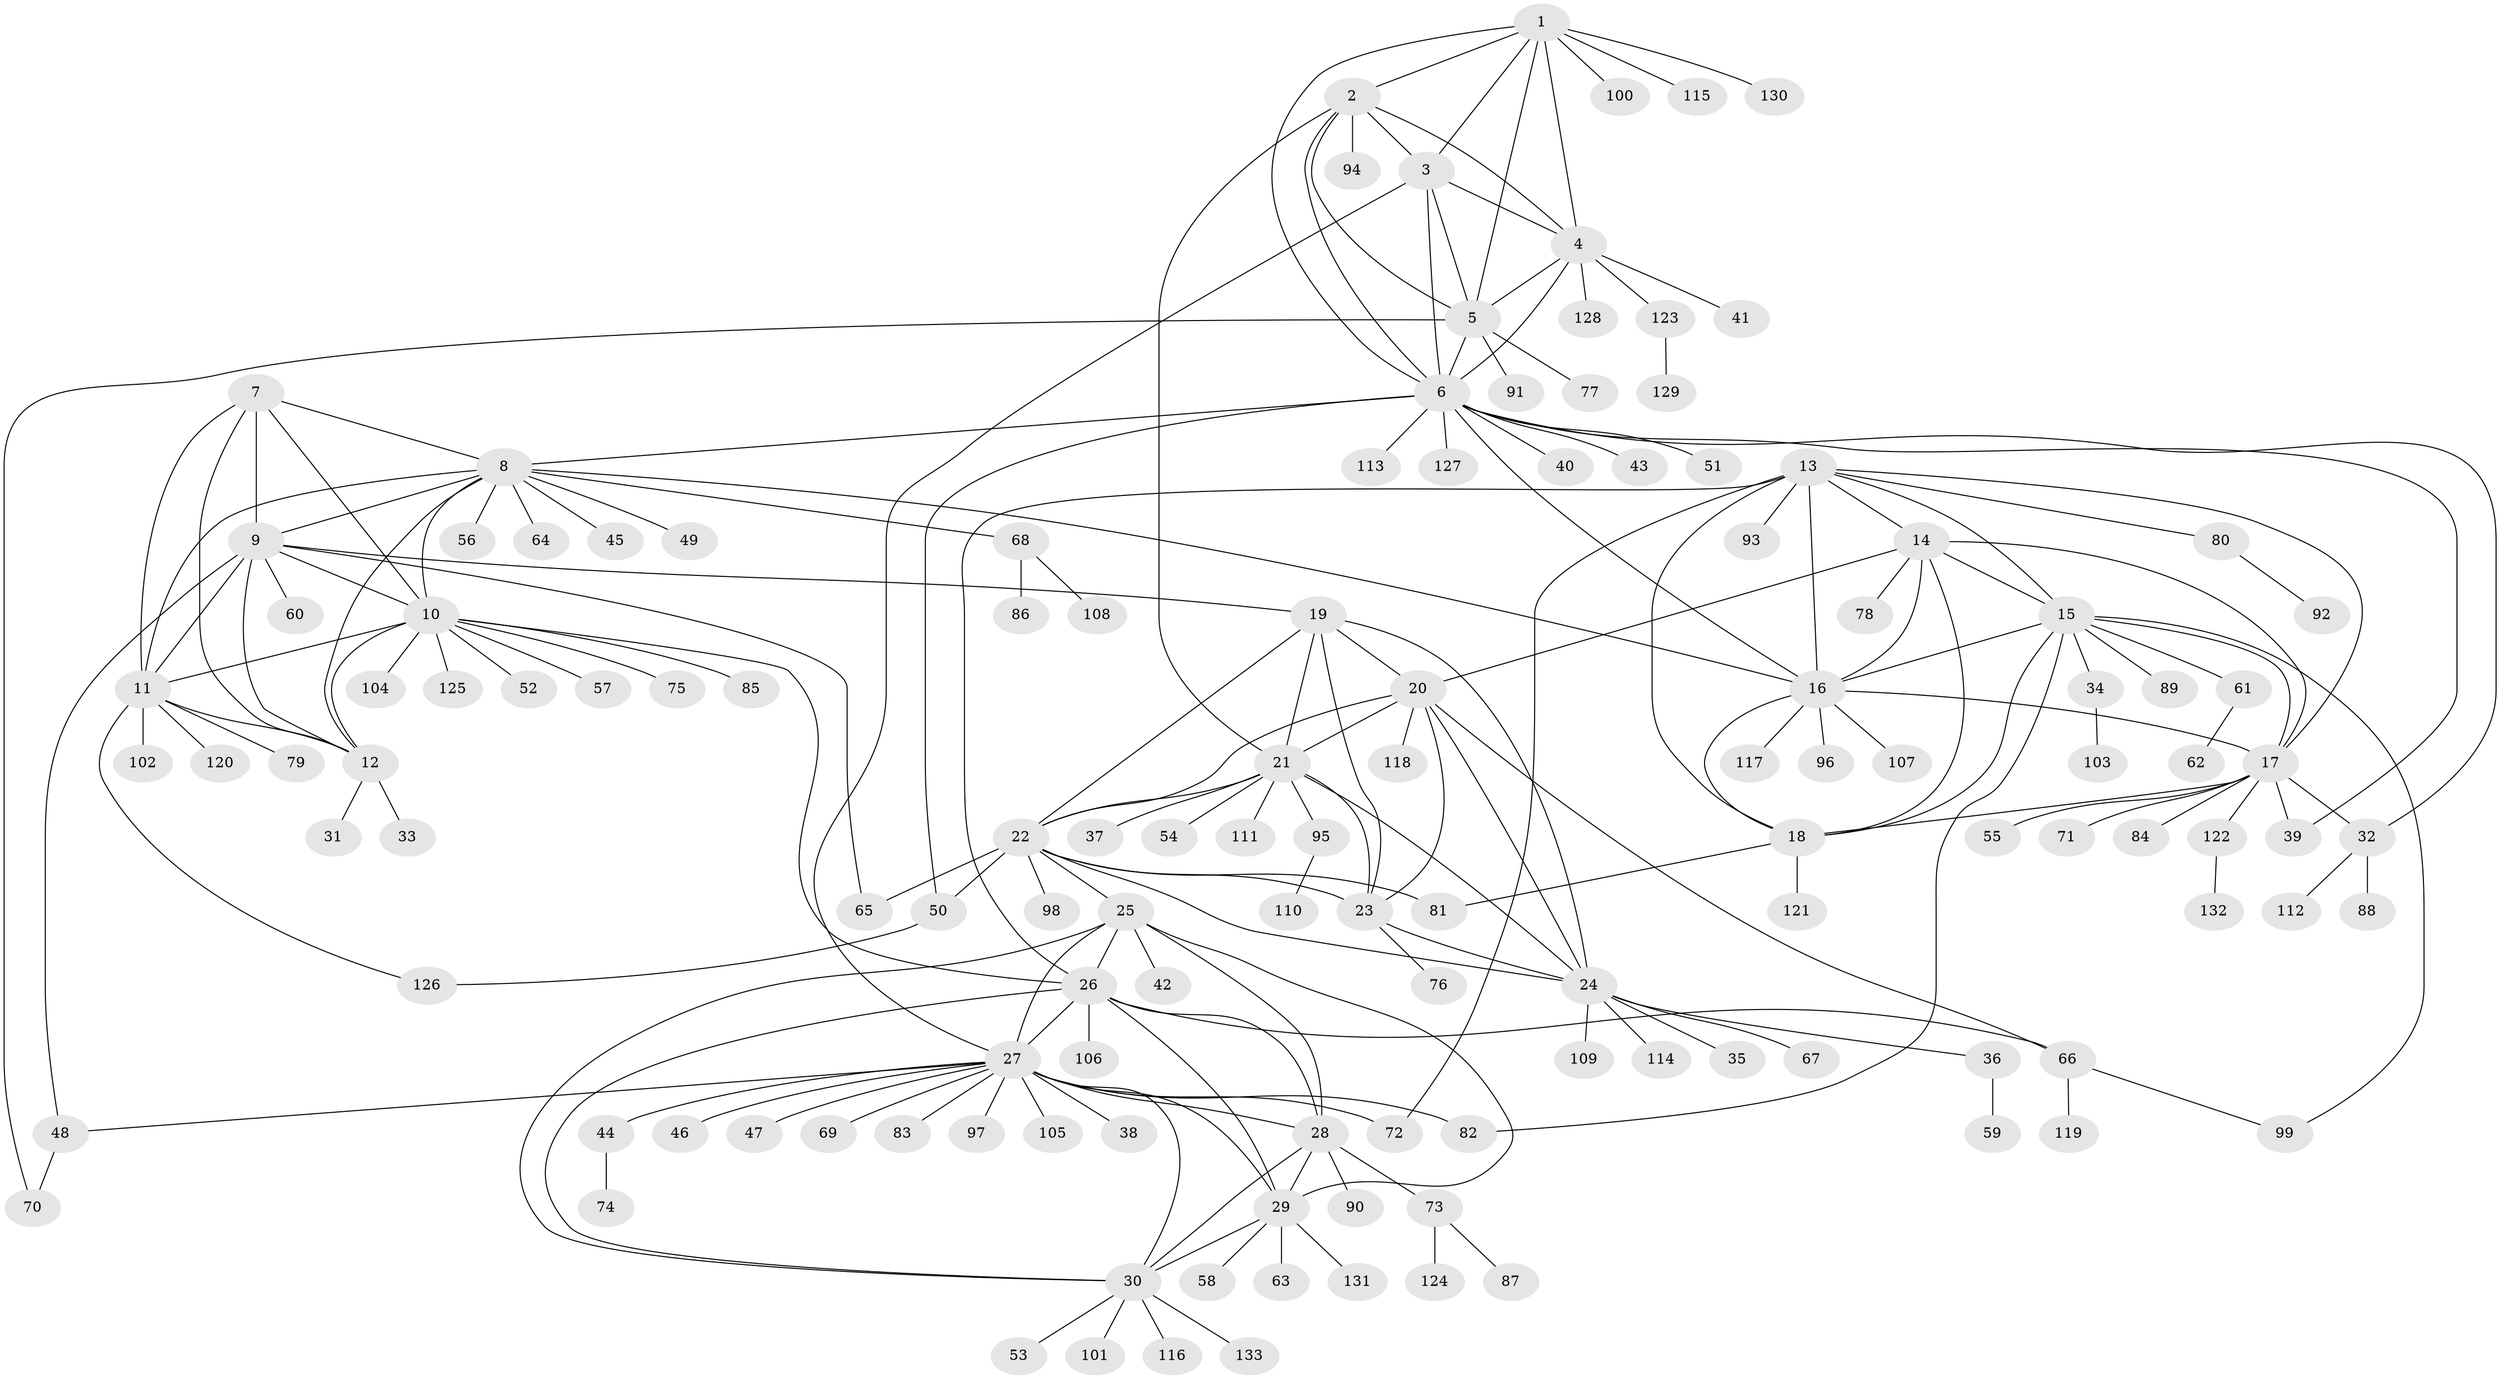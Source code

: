 // Generated by graph-tools (version 1.1) at 2025/02/03/09/25 03:02:52]
// undirected, 133 vertices, 200 edges
graph export_dot {
graph [start="1"]
  node [color=gray90,style=filled];
  1;
  2;
  3;
  4;
  5;
  6;
  7;
  8;
  9;
  10;
  11;
  12;
  13;
  14;
  15;
  16;
  17;
  18;
  19;
  20;
  21;
  22;
  23;
  24;
  25;
  26;
  27;
  28;
  29;
  30;
  31;
  32;
  33;
  34;
  35;
  36;
  37;
  38;
  39;
  40;
  41;
  42;
  43;
  44;
  45;
  46;
  47;
  48;
  49;
  50;
  51;
  52;
  53;
  54;
  55;
  56;
  57;
  58;
  59;
  60;
  61;
  62;
  63;
  64;
  65;
  66;
  67;
  68;
  69;
  70;
  71;
  72;
  73;
  74;
  75;
  76;
  77;
  78;
  79;
  80;
  81;
  82;
  83;
  84;
  85;
  86;
  87;
  88;
  89;
  90;
  91;
  92;
  93;
  94;
  95;
  96;
  97;
  98;
  99;
  100;
  101;
  102;
  103;
  104;
  105;
  106;
  107;
  108;
  109;
  110;
  111;
  112;
  113;
  114;
  115;
  116;
  117;
  118;
  119;
  120;
  121;
  122;
  123;
  124;
  125;
  126;
  127;
  128;
  129;
  130;
  131;
  132;
  133;
  1 -- 2;
  1 -- 3;
  1 -- 4;
  1 -- 5;
  1 -- 6;
  1 -- 100;
  1 -- 115;
  1 -- 130;
  2 -- 3;
  2 -- 4;
  2 -- 5;
  2 -- 6;
  2 -- 21;
  2 -- 94;
  3 -- 4;
  3 -- 5;
  3 -- 6;
  3 -- 27;
  4 -- 5;
  4 -- 6;
  4 -- 41;
  4 -- 123;
  4 -- 128;
  5 -- 6;
  5 -- 70;
  5 -- 77;
  5 -- 91;
  6 -- 8;
  6 -- 16;
  6 -- 32;
  6 -- 39;
  6 -- 40;
  6 -- 43;
  6 -- 50;
  6 -- 51;
  6 -- 113;
  6 -- 127;
  7 -- 8;
  7 -- 9;
  7 -- 10;
  7 -- 11;
  7 -- 12;
  8 -- 9;
  8 -- 10;
  8 -- 11;
  8 -- 12;
  8 -- 16;
  8 -- 45;
  8 -- 49;
  8 -- 56;
  8 -- 64;
  8 -- 68;
  9 -- 10;
  9 -- 11;
  9 -- 12;
  9 -- 19;
  9 -- 48;
  9 -- 60;
  9 -- 65;
  10 -- 11;
  10 -- 12;
  10 -- 26;
  10 -- 52;
  10 -- 57;
  10 -- 75;
  10 -- 85;
  10 -- 104;
  10 -- 125;
  11 -- 12;
  11 -- 79;
  11 -- 102;
  11 -- 120;
  11 -- 126;
  12 -- 31;
  12 -- 33;
  13 -- 14;
  13 -- 15;
  13 -- 16;
  13 -- 17;
  13 -- 18;
  13 -- 26;
  13 -- 72;
  13 -- 80;
  13 -- 93;
  14 -- 15;
  14 -- 16;
  14 -- 17;
  14 -- 18;
  14 -- 20;
  14 -- 78;
  15 -- 16;
  15 -- 17;
  15 -- 18;
  15 -- 34;
  15 -- 61;
  15 -- 82;
  15 -- 89;
  15 -- 99;
  16 -- 17;
  16 -- 18;
  16 -- 96;
  16 -- 107;
  16 -- 117;
  17 -- 18;
  17 -- 32;
  17 -- 39;
  17 -- 55;
  17 -- 71;
  17 -- 84;
  17 -- 122;
  18 -- 81;
  18 -- 121;
  19 -- 20;
  19 -- 21;
  19 -- 22;
  19 -- 23;
  19 -- 24;
  20 -- 21;
  20 -- 22;
  20 -- 23;
  20 -- 24;
  20 -- 66;
  20 -- 118;
  21 -- 22;
  21 -- 23;
  21 -- 24;
  21 -- 37;
  21 -- 54;
  21 -- 95;
  21 -- 111;
  22 -- 23;
  22 -- 24;
  22 -- 25;
  22 -- 50;
  22 -- 65;
  22 -- 81;
  22 -- 98;
  23 -- 24;
  23 -- 76;
  24 -- 35;
  24 -- 36;
  24 -- 67;
  24 -- 109;
  24 -- 114;
  25 -- 26;
  25 -- 27;
  25 -- 28;
  25 -- 29;
  25 -- 30;
  25 -- 42;
  26 -- 27;
  26 -- 28;
  26 -- 29;
  26 -- 30;
  26 -- 66;
  26 -- 106;
  27 -- 28;
  27 -- 29;
  27 -- 30;
  27 -- 38;
  27 -- 44;
  27 -- 46;
  27 -- 47;
  27 -- 48;
  27 -- 69;
  27 -- 72;
  27 -- 82;
  27 -- 83;
  27 -- 97;
  27 -- 105;
  28 -- 29;
  28 -- 30;
  28 -- 73;
  28 -- 90;
  29 -- 30;
  29 -- 58;
  29 -- 63;
  29 -- 131;
  30 -- 53;
  30 -- 101;
  30 -- 116;
  30 -- 133;
  32 -- 88;
  32 -- 112;
  34 -- 103;
  36 -- 59;
  44 -- 74;
  48 -- 70;
  50 -- 126;
  61 -- 62;
  66 -- 99;
  66 -- 119;
  68 -- 86;
  68 -- 108;
  73 -- 87;
  73 -- 124;
  80 -- 92;
  95 -- 110;
  122 -- 132;
  123 -- 129;
}
